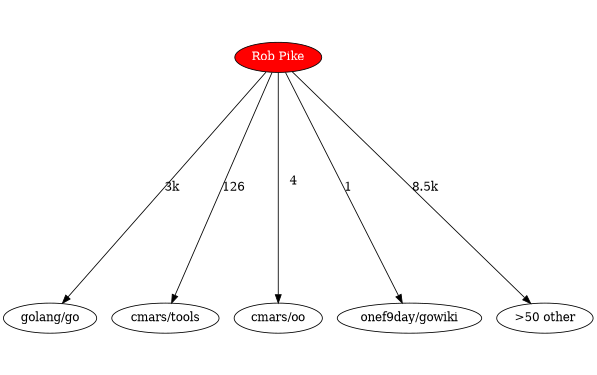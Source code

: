 digraph RobPike {
  graph [
    size = "4,2.5",
    splines=true,
    overlap=false,
    ratio=fill,
    dpi = 300
  ];
  3138060[label="Rob Pike",fillcolor=red,style=filled,fontcolor=white]
  0[label="golang/go"]
  3138060 -> 0 [label="3k"]
  1[label="cmars/tools"]
  3138060 -> 1 [label="126    "]
  2[label="cmars/oo"]
  3138060 -> 2 [xlabel="   4"]
  3[label="onef9day/gowiki"]
  3138060 -> 3 [label="1"]
  4[label=">50 other"]
  3138060 -> 4 [label="8.5k"]
}

